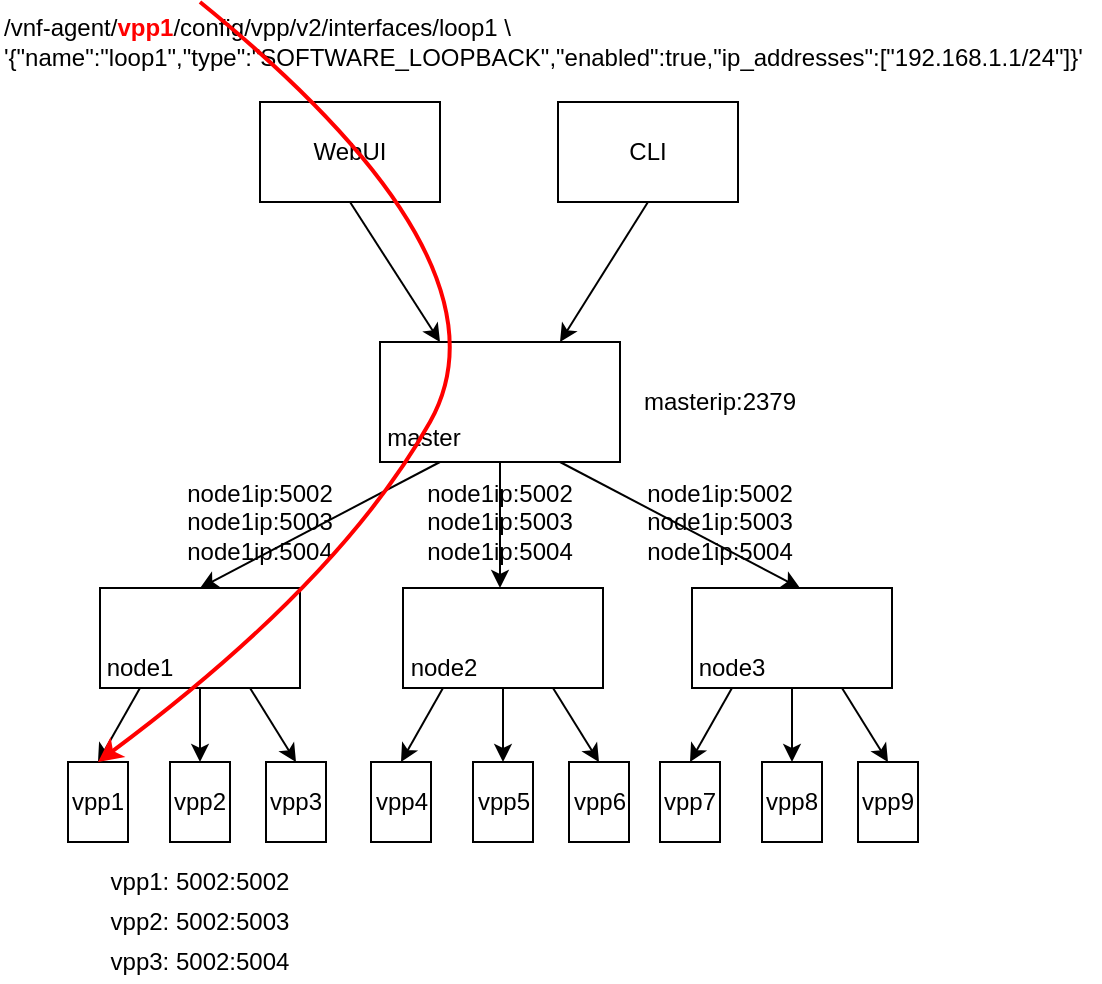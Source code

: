<mxfile version="13.8.3" type="github"><diagram id="oP8JLZlku0rKLcxGhh1m" name="Page-1"><mxGraphModel dx="1422" dy="706" grid="1" gridSize="10" guides="1" tooltips="1" connect="1" arrows="1" fold="1" page="1" pageScale="1" pageWidth="827" pageHeight="1169" math="0" shadow="0"><root><mxCell id="0"/><mxCell id="1" parent="0"/><mxCell id="ycrEhYVsE76QyJ7blhV_-79" style="edgeStyle=none;rounded=0;orthogonalLoop=1;jettySize=auto;html=1;exitX=0.5;exitY=1;exitDx=0;exitDy=0;entryX=0.25;entryY=0;entryDx=0;entryDy=0;" edge="1" parent="1" source="ycrEhYVsE76QyJ7blhV_-65" target="ycrEhYVsE76QyJ7blhV_-67"><mxGeometry relative="1" as="geometry"/></mxCell><mxCell id="ycrEhYVsE76QyJ7blhV_-65" value="WebUI" style="rounded=0;whiteSpace=wrap;html=1;" vertex="1" parent="1"><mxGeometry x="220" y="60" width="90" height="50" as="geometry"/></mxCell><mxCell id="ycrEhYVsE76QyJ7blhV_-80" style="edgeStyle=none;rounded=0;orthogonalLoop=1;jettySize=auto;html=1;exitX=0.5;exitY=1;exitDx=0;exitDy=0;entryX=0.75;entryY=0;entryDx=0;entryDy=0;" edge="1" parent="1" source="ycrEhYVsE76QyJ7blhV_-66" target="ycrEhYVsE76QyJ7blhV_-67"><mxGeometry relative="1" as="geometry"/></mxCell><mxCell id="ycrEhYVsE76QyJ7blhV_-66" value="CLI" style="rounded=0;whiteSpace=wrap;html=1;" vertex="1" parent="1"><mxGeometry x="369" y="60" width="90" height="50" as="geometry"/></mxCell><mxCell id="ycrEhYVsE76QyJ7blhV_-76" style="rounded=0;orthogonalLoop=1;jettySize=auto;html=1;exitX=0.25;exitY=1;exitDx=0;exitDy=0;entryX=0.5;entryY=0;entryDx=0;entryDy=0;" edge="1" parent="1" source="ycrEhYVsE76QyJ7blhV_-67" target="ycrEhYVsE76QyJ7blhV_-70"><mxGeometry relative="1" as="geometry"/></mxCell><mxCell id="ycrEhYVsE76QyJ7blhV_-77" style="edgeStyle=none;rounded=0;orthogonalLoop=1;jettySize=auto;html=1;exitX=0.5;exitY=1;exitDx=0;exitDy=0;entryX=0.5;entryY=0;entryDx=0;entryDy=0;" edge="1" parent="1" source="ycrEhYVsE76QyJ7blhV_-67"><mxGeometry relative="1" as="geometry"><mxPoint x="340" y="303" as="targetPoint"/></mxGeometry></mxCell><mxCell id="ycrEhYVsE76QyJ7blhV_-78" style="edgeStyle=none;rounded=0;orthogonalLoop=1;jettySize=auto;html=1;exitX=0.75;exitY=1;exitDx=0;exitDy=0;entryX=0.5;entryY=0;entryDx=0;entryDy=0;" edge="1" parent="1" source="ycrEhYVsE76QyJ7blhV_-67"><mxGeometry relative="1" as="geometry"><mxPoint x="490" y="303" as="targetPoint"/></mxGeometry></mxCell><mxCell id="ycrEhYVsE76QyJ7blhV_-67" value="" style="rounded=0;whiteSpace=wrap;html=1;" vertex="1" parent="1"><mxGeometry x="280" y="180" width="120" height="60" as="geometry"/></mxCell><mxCell id="ycrEhYVsE76QyJ7blhV_-68" value="master" style="text;html=1;strokeColor=none;fillColor=none;align=center;verticalAlign=middle;whiteSpace=wrap;rounded=0;" vertex="1" parent="1"><mxGeometry x="282" y="218" width="40" height="20" as="geometry"/></mxCell><mxCell id="ycrEhYVsE76QyJ7blhV_-69" value="masterip:2379" style="text;html=1;strokeColor=none;fillColor=none;align=center;verticalAlign=middle;whiteSpace=wrap;rounded=0;" vertex="1" parent="1"><mxGeometry x="430" y="200" width="40" height="20" as="geometry"/></mxCell><mxCell id="ycrEhYVsE76QyJ7blhV_-92" style="edgeStyle=none;rounded=0;orthogonalLoop=1;jettySize=auto;html=1;exitX=0.5;exitY=1;exitDx=0;exitDy=0;entryX=0.5;entryY=0;entryDx=0;entryDy=0;" edge="1" parent="1" source="ycrEhYVsE76QyJ7blhV_-70" target="ycrEhYVsE76QyJ7blhV_-89"><mxGeometry relative="1" as="geometry"/></mxCell><mxCell id="ycrEhYVsE76QyJ7blhV_-93" style="edgeStyle=none;rounded=0;orthogonalLoop=1;jettySize=auto;html=1;exitX=0.75;exitY=1;exitDx=0;exitDy=0;entryX=0.5;entryY=0;entryDx=0;entryDy=0;" edge="1" parent="1" source="ycrEhYVsE76QyJ7blhV_-70" target="ycrEhYVsE76QyJ7blhV_-90"><mxGeometry relative="1" as="geometry"/></mxCell><mxCell id="ycrEhYVsE76QyJ7blhV_-70" value="" style="rounded=0;whiteSpace=wrap;html=1;" vertex="1" parent="1"><mxGeometry x="140" y="303" width="100" height="50" as="geometry"/></mxCell><mxCell id="ycrEhYVsE76QyJ7blhV_-91" style="edgeStyle=none;rounded=0;orthogonalLoop=1;jettySize=auto;html=1;exitX=0.5;exitY=1;exitDx=0;exitDy=0;entryX=0.5;entryY=0;entryDx=0;entryDy=0;" edge="1" parent="1" source="ycrEhYVsE76QyJ7blhV_-71" target="ycrEhYVsE76QyJ7blhV_-84"><mxGeometry relative="1" as="geometry"/></mxCell><mxCell id="ycrEhYVsE76QyJ7blhV_-71" value="node1" style="text;html=1;strokeColor=none;fillColor=none;align=center;verticalAlign=middle;whiteSpace=wrap;rounded=0;" vertex="1" parent="1"><mxGeometry x="140" y="333" width="40" height="20" as="geometry"/></mxCell><mxCell id="ycrEhYVsE76QyJ7blhV_-81" value="node1ip:5002&lt;br&gt;node1ip:5003&lt;br&gt;node1ip:5004" style="text;html=1;strokeColor=none;fillColor=none;align=center;verticalAlign=middle;whiteSpace=wrap;rounded=0;" vertex="1" parent="1"><mxGeometry x="200" y="260" width="40" height="20" as="geometry"/></mxCell><mxCell id="ycrEhYVsE76QyJ7blhV_-82" value="node1ip:5002&lt;br&gt;node1ip:5003&lt;br&gt;node1ip:5004" style="text;html=1;strokeColor=none;fillColor=none;align=center;verticalAlign=middle;whiteSpace=wrap;rounded=0;" vertex="1" parent="1"><mxGeometry x="320" y="260" width="40" height="20" as="geometry"/></mxCell><mxCell id="ycrEhYVsE76QyJ7blhV_-83" value="node1ip:5002&lt;br&gt;node1ip:5003&lt;br&gt;node1ip:5004" style="text;html=1;strokeColor=none;fillColor=none;align=center;verticalAlign=middle;whiteSpace=wrap;rounded=0;" vertex="1" parent="1"><mxGeometry x="430" y="260" width="40" height="20" as="geometry"/></mxCell><mxCell id="ycrEhYVsE76QyJ7blhV_-84" value="vpp1" style="rounded=0;whiteSpace=wrap;html=1;" vertex="1" parent="1"><mxGeometry x="124" y="390" width="30" height="40" as="geometry"/></mxCell><mxCell id="ycrEhYVsE76QyJ7blhV_-89" value="vpp2" style="rounded=0;whiteSpace=wrap;html=1;" vertex="1" parent="1"><mxGeometry x="175" y="390" width="30" height="40" as="geometry"/></mxCell><mxCell id="ycrEhYVsE76QyJ7blhV_-90" value="&lt;span&gt;vpp3&lt;/span&gt;" style="rounded=0;whiteSpace=wrap;html=1;" vertex="1" parent="1"><mxGeometry x="223" y="390" width="30" height="40" as="geometry"/></mxCell><mxCell id="ycrEhYVsE76QyJ7blhV_-94" style="edgeStyle=none;rounded=0;orthogonalLoop=1;jettySize=auto;html=1;exitX=0.5;exitY=1;exitDx=0;exitDy=0;entryX=0.5;entryY=0;entryDx=0;entryDy=0;" edge="1" parent="1" source="ycrEhYVsE76QyJ7blhV_-96" target="ycrEhYVsE76QyJ7blhV_-100"><mxGeometry relative="1" as="geometry"/></mxCell><mxCell id="ycrEhYVsE76QyJ7blhV_-95" style="edgeStyle=none;rounded=0;orthogonalLoop=1;jettySize=auto;html=1;exitX=0.75;exitY=1;exitDx=0;exitDy=0;entryX=0.5;entryY=0;entryDx=0;entryDy=0;" edge="1" parent="1" source="ycrEhYVsE76QyJ7blhV_-96" target="ycrEhYVsE76QyJ7blhV_-101"><mxGeometry relative="1" as="geometry"/></mxCell><mxCell id="ycrEhYVsE76QyJ7blhV_-96" value="" style="rounded=0;whiteSpace=wrap;html=1;" vertex="1" parent="1"><mxGeometry x="291.5" y="303" width="100" height="50" as="geometry"/></mxCell><mxCell id="ycrEhYVsE76QyJ7blhV_-97" style="edgeStyle=none;rounded=0;orthogonalLoop=1;jettySize=auto;html=1;exitX=0.5;exitY=1;exitDx=0;exitDy=0;entryX=0.5;entryY=0;entryDx=0;entryDy=0;" edge="1" parent="1" source="ycrEhYVsE76QyJ7blhV_-98" target="ycrEhYVsE76QyJ7blhV_-99"><mxGeometry relative="1" as="geometry"/></mxCell><mxCell id="ycrEhYVsE76QyJ7blhV_-98" value="node2" style="text;html=1;strokeColor=none;fillColor=none;align=center;verticalAlign=middle;whiteSpace=wrap;rounded=0;" vertex="1" parent="1"><mxGeometry x="291.5" y="333" width="40" height="20" as="geometry"/></mxCell><mxCell id="ycrEhYVsE76QyJ7blhV_-99" value="&lt;span&gt;vpp4&lt;/span&gt;" style="rounded=0;whiteSpace=wrap;html=1;" vertex="1" parent="1"><mxGeometry x="275.5" y="390" width="30" height="40" as="geometry"/></mxCell><mxCell id="ycrEhYVsE76QyJ7blhV_-100" value="&lt;span&gt;vpp5&lt;/span&gt;" style="rounded=0;whiteSpace=wrap;html=1;" vertex="1" parent="1"><mxGeometry x="326.5" y="390" width="30" height="40" as="geometry"/></mxCell><mxCell id="ycrEhYVsE76QyJ7blhV_-101" value="&lt;span&gt;vpp6&lt;/span&gt;" style="rounded=0;whiteSpace=wrap;html=1;" vertex="1" parent="1"><mxGeometry x="374.5" y="390" width="30" height="40" as="geometry"/></mxCell><mxCell id="ycrEhYVsE76QyJ7blhV_-102" style="edgeStyle=none;rounded=0;orthogonalLoop=1;jettySize=auto;html=1;exitX=0.5;exitY=1;exitDx=0;exitDy=0;entryX=0.5;entryY=0;entryDx=0;entryDy=0;" edge="1" parent="1" source="ycrEhYVsE76QyJ7blhV_-104" target="ycrEhYVsE76QyJ7blhV_-108"><mxGeometry relative="1" as="geometry"/></mxCell><mxCell id="ycrEhYVsE76QyJ7blhV_-103" style="edgeStyle=none;rounded=0;orthogonalLoop=1;jettySize=auto;html=1;exitX=0.75;exitY=1;exitDx=0;exitDy=0;entryX=0.5;entryY=0;entryDx=0;entryDy=0;" edge="1" parent="1" source="ycrEhYVsE76QyJ7blhV_-104" target="ycrEhYVsE76QyJ7blhV_-109"><mxGeometry relative="1" as="geometry"/></mxCell><mxCell id="ycrEhYVsE76QyJ7blhV_-104" value="" style="rounded=0;whiteSpace=wrap;html=1;" vertex="1" parent="1"><mxGeometry x="436" y="303" width="100" height="50" as="geometry"/></mxCell><mxCell id="ycrEhYVsE76QyJ7blhV_-105" style="edgeStyle=none;rounded=0;orthogonalLoop=1;jettySize=auto;html=1;exitX=0.5;exitY=1;exitDx=0;exitDy=0;entryX=0.5;entryY=0;entryDx=0;entryDy=0;" edge="1" parent="1" source="ycrEhYVsE76QyJ7blhV_-106" target="ycrEhYVsE76QyJ7blhV_-107"><mxGeometry relative="1" as="geometry"/></mxCell><mxCell id="ycrEhYVsE76QyJ7blhV_-106" value="node3" style="text;html=1;strokeColor=none;fillColor=none;align=center;verticalAlign=middle;whiteSpace=wrap;rounded=0;" vertex="1" parent="1"><mxGeometry x="436" y="333" width="40" height="20" as="geometry"/></mxCell><mxCell id="ycrEhYVsE76QyJ7blhV_-107" value="&lt;span&gt;vpp7&lt;/span&gt;" style="rounded=0;whiteSpace=wrap;html=1;" vertex="1" parent="1"><mxGeometry x="420" y="390" width="30" height="40" as="geometry"/></mxCell><mxCell id="ycrEhYVsE76QyJ7blhV_-108" value="&lt;span&gt;vpp8&lt;/span&gt;" style="rounded=0;whiteSpace=wrap;html=1;" vertex="1" parent="1"><mxGeometry x="471" y="390" width="30" height="40" as="geometry"/></mxCell><mxCell id="ycrEhYVsE76QyJ7blhV_-109" value="&lt;span&gt;vpp9&lt;/span&gt;" style="rounded=0;whiteSpace=wrap;html=1;" vertex="1" parent="1"><mxGeometry x="519" y="390" width="30" height="40" as="geometry"/></mxCell><mxCell id="ycrEhYVsE76QyJ7blhV_-110" value="vpp1: 5002:5002" style="text;html=1;strokeColor=none;fillColor=none;align=center;verticalAlign=middle;whiteSpace=wrap;rounded=0;" vertex="1" parent="1"><mxGeometry x="142" y="440" width="96" height="20" as="geometry"/></mxCell><mxCell id="ycrEhYVsE76QyJ7blhV_-111" value="vpp2: 5002:5003" style="text;html=1;strokeColor=none;fillColor=none;align=center;verticalAlign=middle;whiteSpace=wrap;rounded=0;" vertex="1" parent="1"><mxGeometry x="142" y="460" width="96" height="20" as="geometry"/></mxCell><mxCell id="ycrEhYVsE76QyJ7blhV_-112" value="vpp3: 5002:5004" style="text;html=1;strokeColor=none;fillColor=none;align=center;verticalAlign=middle;whiteSpace=wrap;rounded=0;" vertex="1" parent="1"><mxGeometry x="142" y="480" width="96" height="20" as="geometry"/></mxCell><mxCell id="ycrEhYVsE76QyJ7blhV_-113" value="&lt;div&gt;/vnf-agent/&lt;font color=&quot;#ff0000&quot;&gt;&lt;b&gt;vpp1&lt;/b&gt;&lt;/font&gt;/config/vpp/v2/interfaces/loop1 \&lt;/div&gt;&lt;div&gt;'{&quot;name&quot;:&quot;loop1&quot;,&quot;type&quot;:&quot;SOFTWARE_LOOPBACK&quot;,&quot;enabled&quot;:true,&quot;ip_addresses&quot;:[&quot;192.168.1.1/24&quot;]}'&lt;/div&gt;" style="text;html=1;strokeColor=none;fillColor=none;align=left;verticalAlign=middle;whiteSpace=wrap;rounded=0;" vertex="1" parent="1"><mxGeometry x="90" y="20" width="550" height="20" as="geometry"/></mxCell><mxCell id="ycrEhYVsE76QyJ7blhV_-114" style="edgeStyle=none;rounded=0;orthogonalLoop=1;jettySize=auto;html=1;exitX=0.75;exitY=1;exitDx=0;exitDy=0;" edge="1" parent="1" source="ycrEhYVsE76QyJ7blhV_-113" target="ycrEhYVsE76QyJ7blhV_-113"><mxGeometry relative="1" as="geometry"/></mxCell><mxCell id="ycrEhYVsE76QyJ7blhV_-115" value="" style="curved=1;endArrow=classic;html=1;entryX=0.5;entryY=0;entryDx=0;entryDy=0;strokeWidth=2;strokeColor=#FF0000;" edge="1" parent="1" target="ycrEhYVsE76QyJ7blhV_-84"><mxGeometry width="50" height="50" relative="1" as="geometry"><mxPoint x="190" y="10" as="sourcePoint"/><mxPoint x="250" y="200" as="targetPoint"/><Array as="points"><mxPoint x="350" y="140"/><mxPoint x="260" y="300"/></Array></mxGeometry></mxCell></root></mxGraphModel></diagram></mxfile>